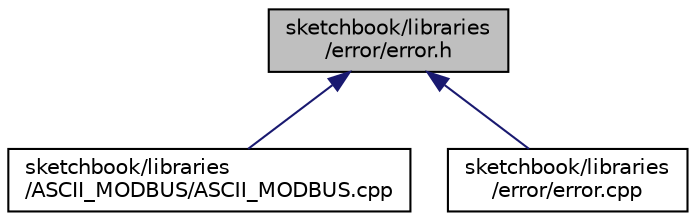 digraph "sketchbook/libraries/error/error.h"
{
  edge [fontname="Helvetica",fontsize="10",labelfontname="Helvetica",labelfontsize="10"];
  node [fontname="Helvetica",fontsize="10",shape=record];
  Node1 [label="sketchbook/libraries\l/error/error.h",height=0.2,width=0.4,color="black", fillcolor="grey75", style="filled", fontcolor="black"];
  Node1 -> Node2 [dir="back",color="midnightblue",fontsize="10",style="solid",fontname="Helvetica"];
  Node2 [label="sketchbook/libraries\l/ASCII_MODBUS/ASCII_MODBUS.cpp",height=0.2,width=0.4,color="black", fillcolor="white", style="filled",URL="$_a_s_c_i_i___m_o_d_b_u_s_8cpp.html"];
  Node1 -> Node3 [dir="back",color="midnightblue",fontsize="10",style="solid",fontname="Helvetica"];
  Node3 [label="sketchbook/libraries\l/error/error.cpp",height=0.2,width=0.4,color="black", fillcolor="white", style="filled",URL="$error_8cpp.html"];
}
